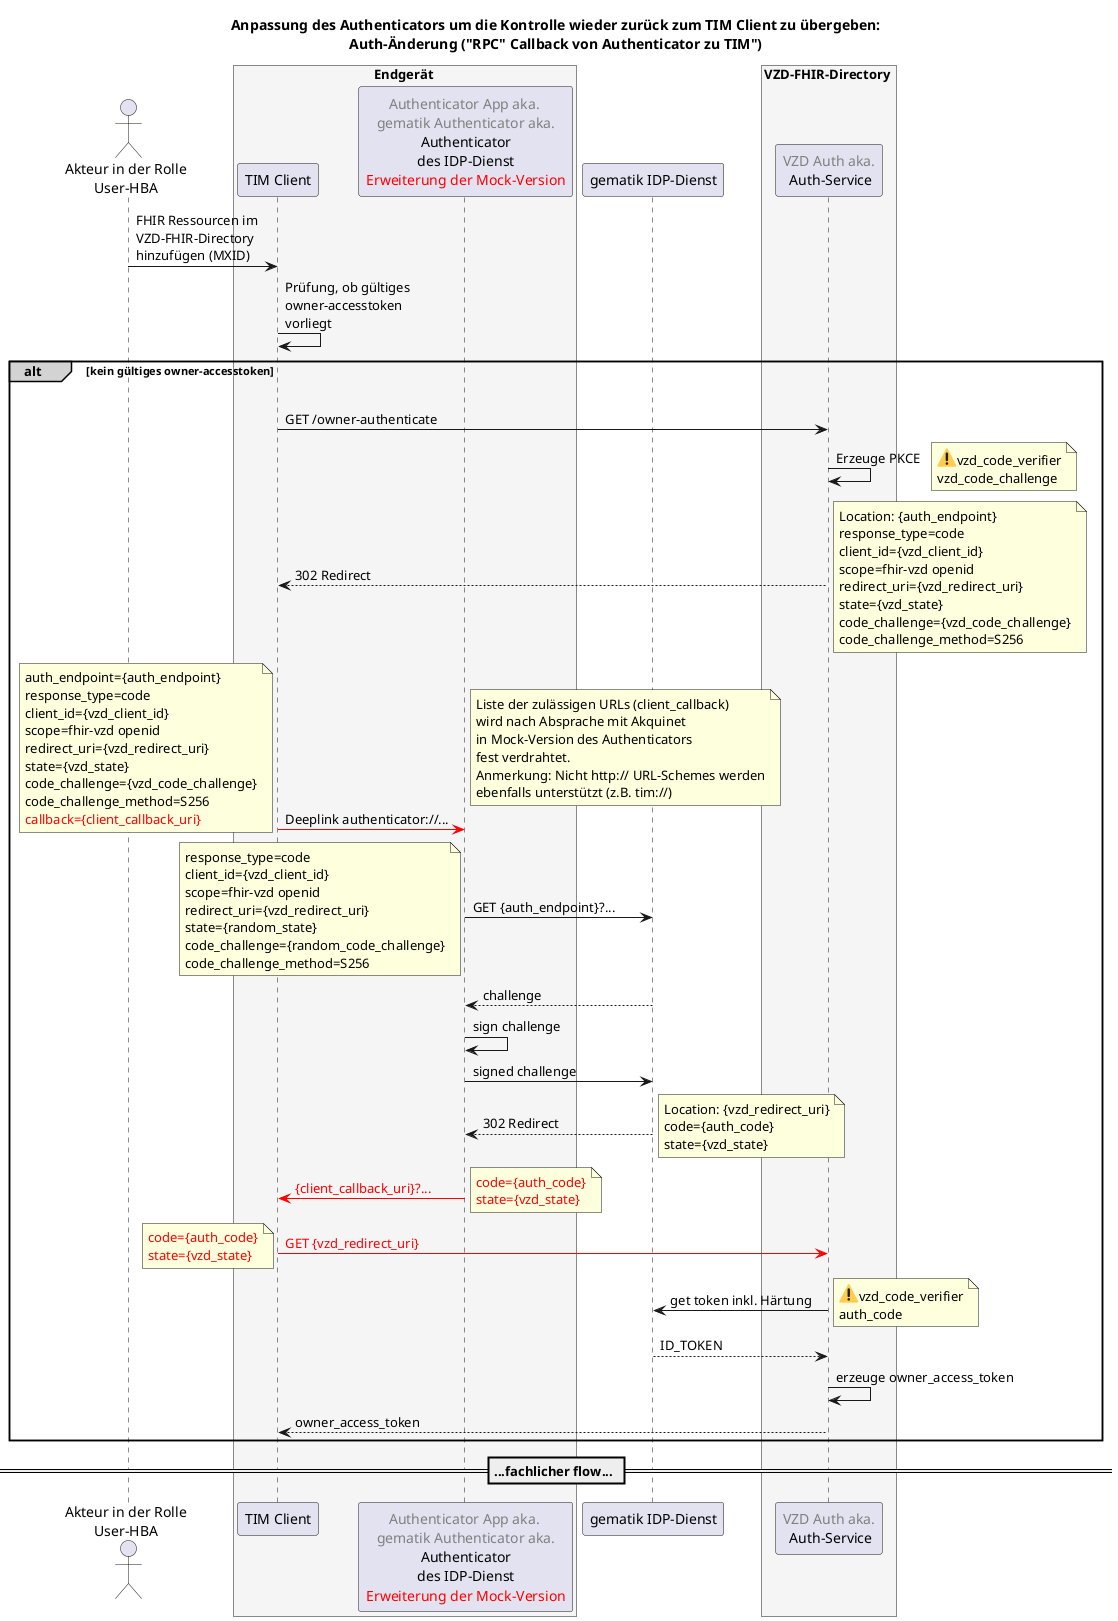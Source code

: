 @startuml
title "Anpassung des Authenticators um die Kontrolle wieder zurück zum TIM Client zu übergeben:\nAuth-Änderung ("RPC" Callback von Authenticator zu TIM")"
actor User as "Akteur in der Rolle\nUser-HBA"
box Endgerät #WhiteSmoke
participant TimClient as "TIM Client"
participant Authenticator as "<font color=gray>Authenticator App aka. \n<font color=gray>gematik Authenticator aka.\n Authenticator \ndes IDP-Dienst\n<font color=red>Erweiterung der Mock-Version"
end box
participant "gematik IDP-Dienst" as IdpDienst
box VZD-FHIR-Directory #WhiteSmoke
participant "<font color=gray>VZD Auth aka.</font>\n Auth-Service" as VzdAuth
end box
User->TimClient: FHIR Ressourcen im \nVZD-FHIR-Directory \nhinzufügen (MXID)
TimClient->TimClient: Prüfung, ob gültiges \nowner-accesstoken \nvorliegt
alt#LightGrey kein gültiges owner-accesstoken
|||
TimClient -> VzdAuth: GET /owner-authenticate
VzdAuth -> VzdAuth: Erzeuge PKCE
note right
<:warning:>vzd_code_verifier
vzd_code_challenge
end note
TimClient <-- VzdAuth: 302 Redirect
note right
Location: {auth_endpoint}
response_type=code
client_id={vzd_client_id}
scope=fhir-vzd openid
redirect_uri={vzd_redirect_uri}
state={vzd_state}
code_challenge={vzd_code_challenge}
code_challenge_method=S256
end note
TimClient -[#red]> Authenticator: Deeplink authenticator://...
note left
auth_endpoint={auth_endpoint}
response_type=code
client_id={vzd_client_id}
scope=fhir-vzd openid
redirect_uri={vzd_redirect_uri}
state={vzd_state}
code_challenge={vzd_code_challenge}
code_challenge_method=S256
<color:red>callback={client_callback_uri}
end note
note right
Liste der zulässigen URLs (client_callback)
wird nach Absprache mit Akquinet
in Mock-Version des Authenticators
fest verdrahtet.
Anmerkung: Nicht http:// URL-Schemes werden
ebenfalls unterstützt (z.B. tim://)
end note
Authenticator -> IdpDienst: GET {auth_endpoint}?...
note left
response_type=code
client_id={vzd_client_id}
scope=fhir-vzd openid
redirect_uri={vzd_redirect_uri}
state={random_state}
code_challenge={random_code_challenge}
code_challenge_method=S256
end note
Authenticator <-- IdpDienst: challenge
Authenticator -> Authenticator: sign challenge
Authenticator -> IdpDienst: signed challenge
Authenticator <-- IdpDienst: 302 Redirect
note right
Location: {vzd_redirect_uri}
code={auth_code}
state={vzd_state}
end note
Authenticator -[#red]> TimClient: <color:red>{client_callback_uri}?...
note right
<color:red>code={auth_code}
<color:red>state={vzd_state}
end note
TimClient -[#red]> VzdAuth: <color:red>GET {vzd_redirect_uri}
note left
<color:red>code={auth_code}
<color:red>state={vzd_state}
end note
VzdAuth -> IdpDienst: get token inkl. Härtung
note right
<:warning:>vzd_code_verifier
auth_code
end note
VzdAuth <-- IdpDienst: ID_TOKEN
VzdAuth -> VzdAuth: erzeuge owner_access_token
TimClient <-- VzdAuth: owner_access_token
end
== ...fachlicher flow... ==
@enduml
